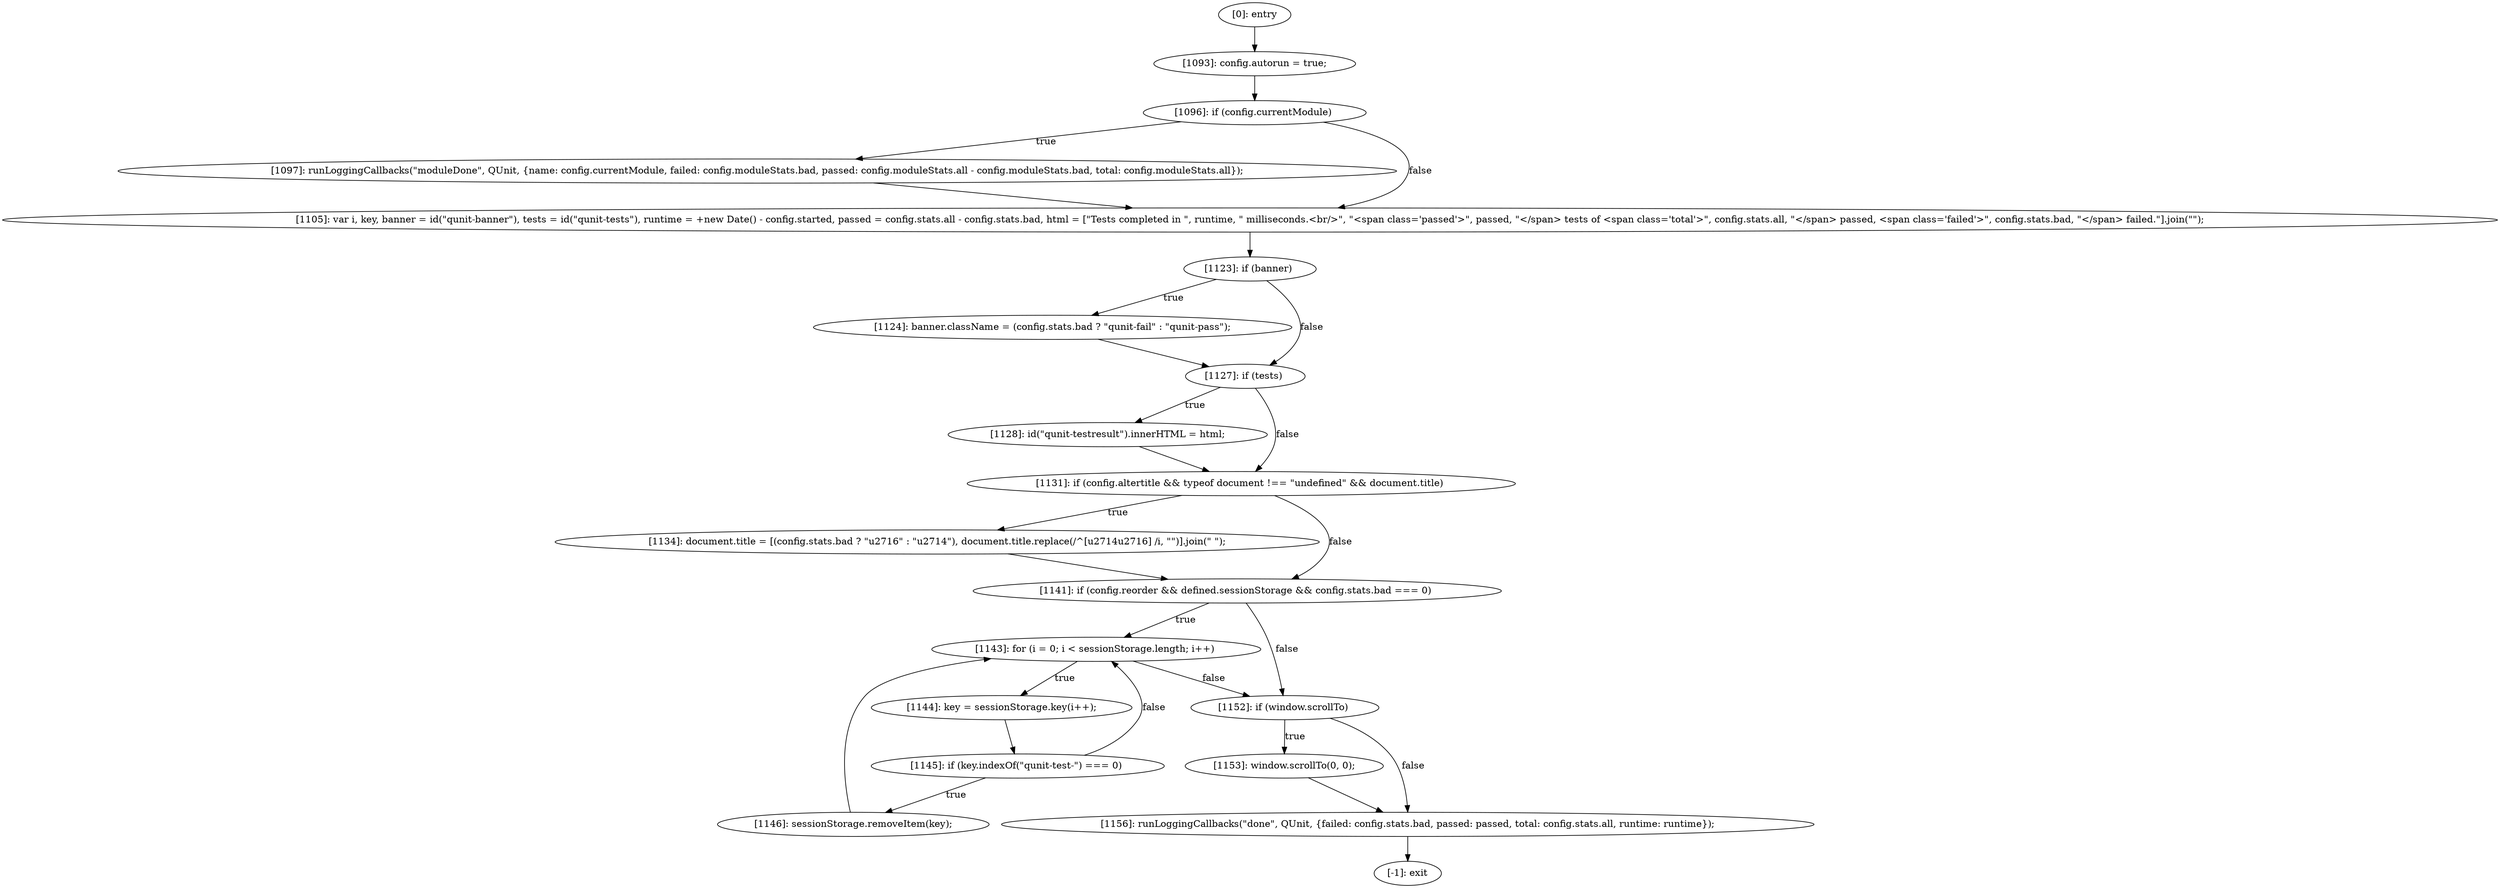digraph {
"0" [label="[1143]: for (i = 0; i < sessionStorage.length; i++) "] 
"1" [label="[1153]: window.scrollTo(0, 0);\n"] 
"2" [label="[1145]: if (key.indexOf(\"qunit-test-\") === 0) "] 
"3" [label="[1144]: key = sessionStorage.key(i++);\n"] 
"4" [label="[1134]: document.title = [(config.stats.bad ? \"\u2716\" : \"\u2714\"), document.title.replace(/^[\u2714\u2716] /i, \"\")].join(\" \");\n"] 
"5" [label="[1141]: if (config.reorder && defined.sessionStorage && config.stats.bad === 0) "] 
"6" [label="[0]: entry"] 
"7" [label="[-1]: exit"] 
"8" [label="[1123]: if (banner) "] 
"9" [label="[1096]: if (config.currentModule) "] 
"10" [label="[1124]: banner.className = (config.stats.bad ? \"qunit-fail\" : \"qunit-pass\");\n"] 
"11" [label="[1152]: if (window.scrollTo) "] 
"12" [label="[1097]: runLoggingCallbacks(\"moduleDone\", QUnit, {name: config.currentModule, failed: config.moduleStats.bad, passed: config.moduleStats.all - config.moduleStats.bad, total: config.moduleStats.all});\n"] 
"13" [label="[1128]: id(\"qunit-testresult\").innerHTML = html;\n"] 
"14" [label="[1127]: if (tests) "] 
"15" [label="[1093]: config.autorun = true;\n"] 
"16" [label="[1131]: if (config.altertitle && typeof document !== \"undefined\" && document.title) "] 
"17" [label="[1156]: runLoggingCallbacks(\"done\", QUnit, {failed: config.stats.bad, passed: passed, total: config.stats.all, runtime: runtime});\n"] 
"18" [label="[1146]: sessionStorage.removeItem(key);\n"] 
"19" [label="[1105]: var i, key, banner = id(\"qunit-banner\"), tests = id(\"qunit-tests\"), runtime = +new Date() - config.started, passed = config.stats.all - config.stats.bad, html = [\"Tests completed in \", runtime, \" milliseconds.<br/>\", \"<span class='passed'>\", passed, \"</span> tests of <span class='total'>\", config.stats.all, \"</span> passed, <span class='failed'>\", config.stats.bad, \"</span> failed.\"].join(\"\");\n"] 
"0" -> "11" [label="false"] 
"0" -> "3" [label="true"] 
"1" -> "17" [label=""] 
"2" -> "18" [label="true"] 
"2" -> "0" [label="false"] 
"3" -> "2" [label=""] 
"4" -> "5" [label=""] 
"5" -> "0" [label="true"] 
"5" -> "11" [label="false"] 
"6" -> "15" [label=""] 
"8" -> "10" [label="true"] 
"8" -> "14" [label="false"] 
"9" -> "12" [label="true"] 
"9" -> "19" [label="false"] 
"10" -> "14" [label=""] 
"11" -> "1" [label="true"] 
"11" -> "17" [label="false"] 
"12" -> "19" [label=""] 
"13" -> "16" [label=""] 
"14" -> "13" [label="true"] 
"14" -> "16" [label="false"] 
"15" -> "9" [label=""] 
"16" -> "4" [label="true"] 
"16" -> "5" [label="false"] 
"17" -> "7" [label=""] 
"18" -> "0" [label=""] 
"19" -> "8" [label=""] 
}
